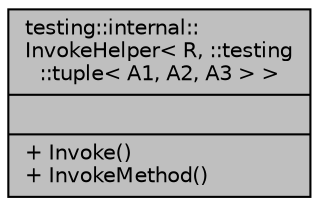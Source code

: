 digraph "testing::internal::InvokeHelper&lt; R, ::testing::tuple&lt; A1, A2, A3 &gt; &gt;"
{
  edge [fontname="Helvetica",fontsize="10",labelfontname="Helvetica",labelfontsize="10"];
  node [fontname="Helvetica",fontsize="10",shape=record];
  Node1 [label="{testing::internal::\lInvokeHelper\< R, ::testing\l::tuple\< A1, A2, A3 \> \>\n||+ Invoke()\l+ InvokeMethod()\l}",height=0.2,width=0.4,color="black", fillcolor="grey75", style="filled", fontcolor="black"];
}
